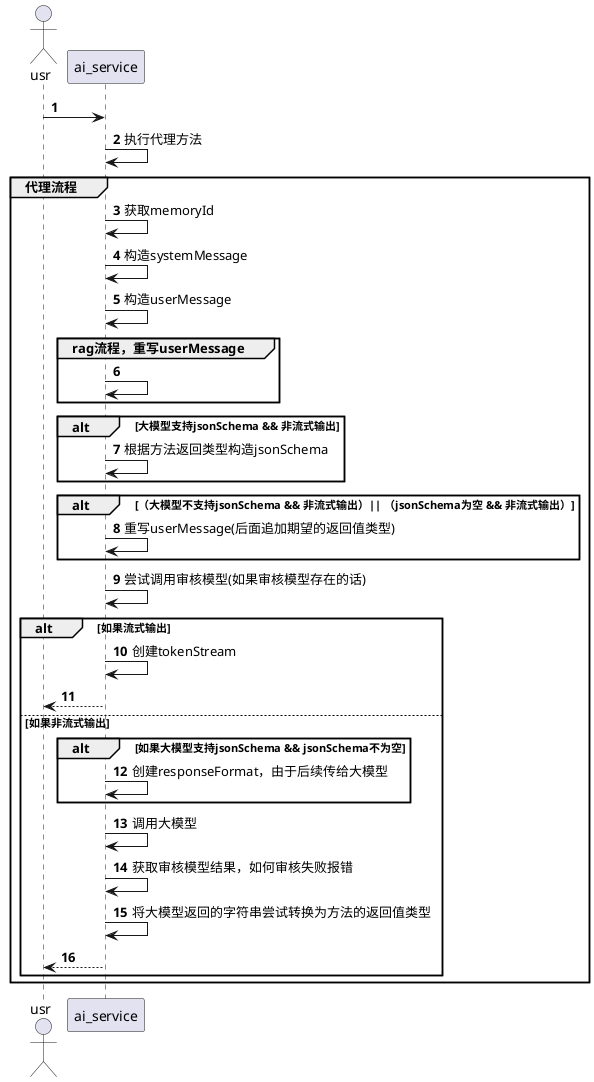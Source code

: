 @startuml
'https://plantuml.com/sequence-diagram

actor usr

autonumber

usr -> ai_service
ai_service -> ai_service : 执行代理方法
group 代理流程
ai_service -> ai_service : 获取memoryId
ai_service -> ai_service : 构造systemMessage
ai_service -> ai_service : 构造userMessage
group rag流程，重写userMessage
ai_service -> ai_service
end
alt 大模型支持jsonSchema && 非流式输出
ai_service -> ai_service : 根据方法返回类型构造jsonSchema
end
alt （大模型不支持jsonSchema && 非流式输出）|| （jsonSchema为空 && 非流式输出）
ai_service -> ai_service : 重写userMessage(后面追加期望的返回值类型)
end
ai_service -> ai_service : 尝试调用审核模型(如果审核模型存在的话)
alt 如果流式输出
ai_service -> ai_service : 创建tokenStream
ai_service --> usr
else 如果非流式输出
alt 如果大模型支持jsonSchema && jsonSchema不为空
ai_service -> ai_service : 创建responseFormat，由于后续传给大模型
end
ai_service -> ai_service : 调用大模型
ai_service -> ai_service : 获取审核模型结果，如何审核失败报错
ai_service -> ai_service : 将大模型返回的字符串尝试转换为方法的返回值类型
ai_service --> usr
end
end
@enduml